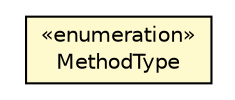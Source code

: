 #!/usr/local/bin/dot
#
# Class diagram 
# Generated by UMLGraph version 5.1 (http://www.umlgraph.org/)
#

digraph G {
	edge [fontname="Helvetica",fontsize=10,labelfontname="Helvetica",labelfontsize=10];
	node [fontname="Helvetica",fontsize=10,shape=plaintext];
	nodesep=0.25;
	ranksep=0.5;
	// pt.ist.fenixframework.jmx.MethodType
	c35430 [label=<<table title="pt.ist.fenixframework.jmx.MethodType" border="0" cellborder="1" cellspacing="0" cellpadding="2" port="p" bgcolor="lemonChiffon" href="./MethodType.html">
		<tr><td><table border="0" cellspacing="0" cellpadding="1">
<tr><td align="center" balign="center"> &#171;enumeration&#187; </td></tr>
<tr><td align="center" balign="center"> MethodType </td></tr>
		</table></td></tr>
		</table>>, fontname="Helvetica", fontcolor="black", fontsize=10.0];
}

